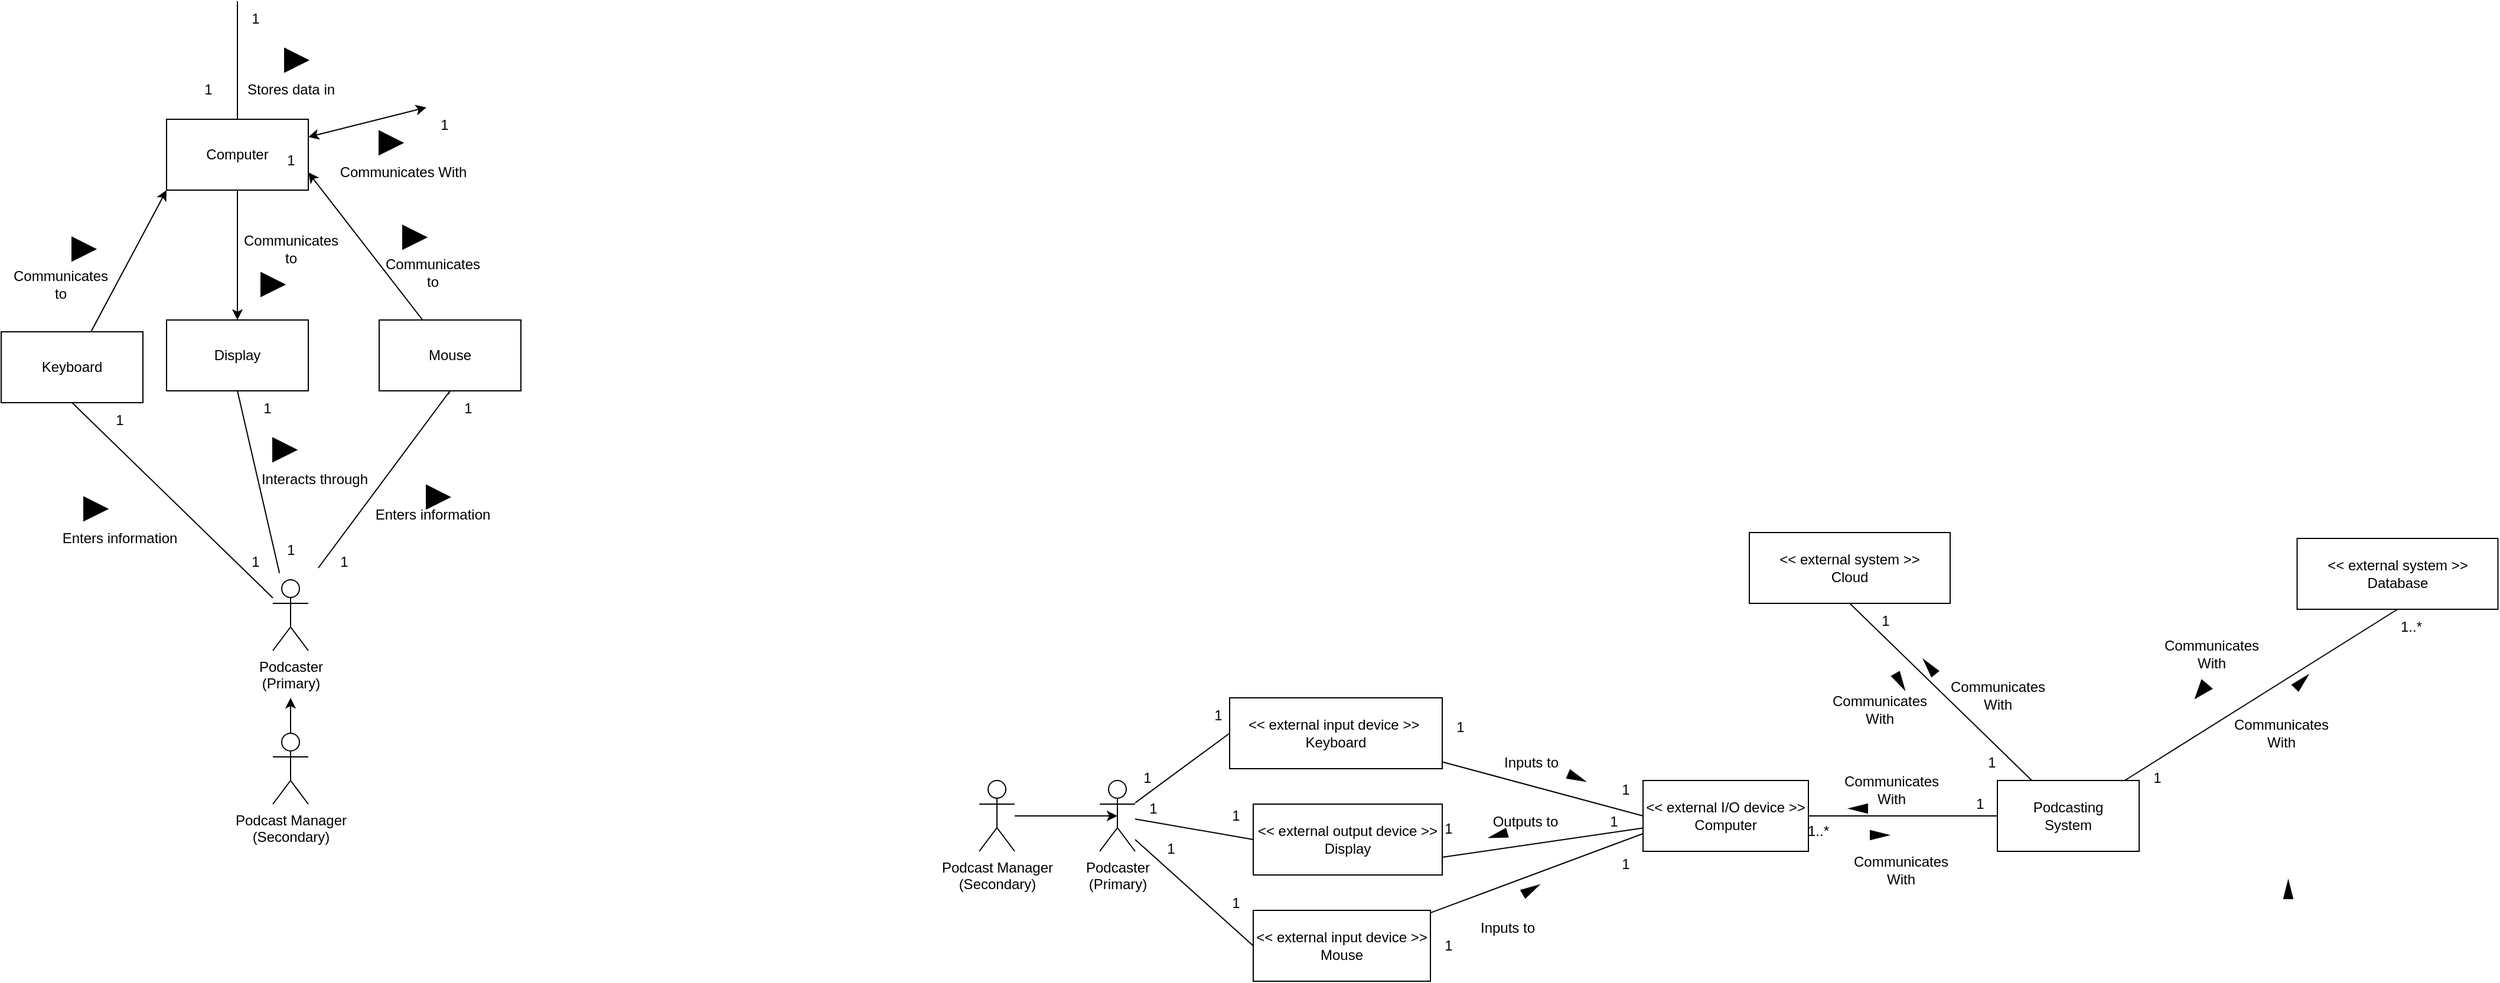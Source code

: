 <mxfile version="21.6.8" type="device">
  <diagram name="Page-1" id="-hiMTYVra8NEYJS90R-R">
    <mxGraphModel dx="1434" dy="2056" grid="1" gridSize="10" guides="1" tooltips="1" connect="1" arrows="1" fold="1" page="1" pageScale="1" pageWidth="850" pageHeight="1100" math="0" shadow="0">
      <root>
        <mxCell id="0" />
        <mxCell id="1" parent="0" />
        <mxCell id="3mSz3onfg45XP_qRRyP_-27" style="rounded=0;orthogonalLoop=1;jettySize=auto;html=1;entryX=0.5;entryY=1;entryDx=0;entryDy=0;endArrow=none;endFill=0;" parent="1" edge="1">
          <mxGeometry relative="1" as="geometry">
            <mxPoint x="498.474" y="323.048" as="sourcePoint" />
            <mxPoint x="500" y="320" as="targetPoint" />
          </mxGeometry>
        </mxCell>
        <mxCell id="3mSz3onfg45XP_qRRyP_-7" value="Podcaster&lt;br&gt;(Primary)" style="shape=umlActor;verticalLabelPosition=bottom;verticalAlign=top;html=1;outlineConnect=0;" parent="1" vertex="1">
          <mxGeometry x="350" y="480" width="30" height="60" as="geometry" />
        </mxCell>
        <mxCell id="3mSz3onfg45XP_qRRyP_-19" value="1" style="text;html=1;align=center;verticalAlign=middle;resizable=0;points=[];autosize=1;strokeColor=none;fillColor=none;" parent="1" vertex="1">
          <mxGeometry x="320" y="450" width="30" height="30" as="geometry" />
        </mxCell>
        <mxCell id="3mSz3onfg45XP_qRRyP_-29" value="1" style="text;html=1;align=center;verticalAlign=middle;resizable=0;points=[];autosize=1;strokeColor=none;fillColor=none;" parent="1" vertex="1">
          <mxGeometry x="350" y="440" width="30" height="30" as="geometry" />
        </mxCell>
        <mxCell id="3mSz3onfg45XP_qRRyP_-30" value="1" style="text;html=1;align=center;verticalAlign=middle;resizable=0;points=[];autosize=1;strokeColor=none;fillColor=none;" parent="1" vertex="1">
          <mxGeometry x="395" y="450" width="30" height="30" as="geometry" />
        </mxCell>
        <mxCell id="3mSz3onfg45XP_qRRyP_-78" style="rounded=0;orthogonalLoop=1;jettySize=auto;html=1;entryX=0;entryY=1;entryDx=0;entryDy=0;" parent="1" source="3mSz3onfg45XP_qRRyP_-32" target="3mSz3onfg45XP_qRRyP_-51" edge="1">
          <mxGeometry relative="1" as="geometry" />
        </mxCell>
        <mxCell id="3mSz3onfg45XP_qRRyP_-32" value="Keyboard" style="rounded=0;whiteSpace=wrap;html=1;" parent="1" vertex="1">
          <mxGeometry x="120" y="270" width="120" height="60" as="geometry" />
        </mxCell>
        <mxCell id="3mSz3onfg45XP_qRRyP_-81" style="rounded=0;orthogonalLoop=1;jettySize=auto;html=1;entryX=1;entryY=0.75;entryDx=0;entryDy=0;" parent="1" source="3mSz3onfg45XP_qRRyP_-33" target="3mSz3onfg45XP_qRRyP_-51" edge="1">
          <mxGeometry relative="1" as="geometry" />
        </mxCell>
        <mxCell id="3mSz3onfg45XP_qRRyP_-33" value="Mouse" style="rounded=0;whiteSpace=wrap;html=1;" parent="1" vertex="1">
          <mxGeometry x="440" y="260" width="120" height="60" as="geometry" />
        </mxCell>
        <mxCell id="3mSz3onfg45XP_qRRyP_-79" value="" style="edgeStyle=orthogonalEdgeStyle;rounded=0;orthogonalLoop=1;jettySize=auto;html=1;entryX=1;entryY=0;entryDx=0;entryDy=0;" parent="1" source="3mSz3onfg45XP_qRRyP_-35" target="3mSz3onfg45XP_qRRyP_-35" edge="1">
          <mxGeometry relative="1" as="geometry">
            <Array as="points">
              <mxPoint x="360" y="260" />
            </Array>
          </mxGeometry>
        </mxCell>
        <mxCell id="3mSz3onfg45XP_qRRyP_-35" value="Display" style="rounded=0;whiteSpace=wrap;html=1;" parent="1" vertex="1">
          <mxGeometry x="260" y="260" width="120" height="60" as="geometry" />
        </mxCell>
        <mxCell id="3mSz3onfg45XP_qRRyP_-37" value="Enters information" style="text;html=1;align=center;verticalAlign=middle;resizable=0;points=[];autosize=1;strokeColor=none;fillColor=none;" parent="1" vertex="1">
          <mxGeometry x="160" y="430" width="120" height="30" as="geometry" />
        </mxCell>
        <mxCell id="3mSz3onfg45XP_qRRyP_-38" value="Enters information" style="text;html=1;align=center;verticalAlign=middle;resizable=0;points=[];autosize=1;strokeColor=none;fillColor=none;" parent="1" vertex="1">
          <mxGeometry x="425" y="410" width="120" height="30" as="geometry" />
        </mxCell>
        <mxCell id="3mSz3onfg45XP_qRRyP_-42" value="" style="rounded=0;orthogonalLoop=1;jettySize=auto;html=1;entryX=0.5;entryY=1;entryDx=0;entryDy=0;endArrow=none;endFill=0;exitX=0.187;exitY=1.147;exitDx=0;exitDy=0;exitPerimeter=0;" parent="1" source="3mSz3onfg45XP_qRRyP_-29" target="3mSz3onfg45XP_qRRyP_-35" edge="1">
          <mxGeometry relative="1" as="geometry">
            <mxPoint x="350.0" y="457.08" as="sourcePoint" />
            <mxPoint x="323.586" y="349.999" as="targetPoint" />
          </mxGeometry>
        </mxCell>
        <mxCell id="3mSz3onfg45XP_qRRyP_-50" style="rounded=0;orthogonalLoop=1;jettySize=auto;html=1;endArrow=none;endFill=0;exitX=0.5;exitY=1;exitDx=0;exitDy=0;" parent="1" source="3mSz3onfg45XP_qRRyP_-32" target="3mSz3onfg45XP_qRRyP_-7" edge="1">
          <mxGeometry relative="1" as="geometry">
            <mxPoint x="197.686" y="357.028" as="sourcePoint" />
          </mxGeometry>
        </mxCell>
        <mxCell id="3mSz3onfg45XP_qRRyP_-49" value="" style="rounded=0;orthogonalLoop=1;jettySize=auto;html=1;entryX=0.5;entryY=1;entryDx=0;entryDy=0;endArrow=none;endFill=0;" parent="1" target="3mSz3onfg45XP_qRRyP_-33" edge="1">
          <mxGeometry relative="1" as="geometry">
            <mxPoint x="388.45" y="470" as="sourcePoint" />
            <mxPoint x="479.993" y="358.123" as="targetPoint" />
          </mxGeometry>
        </mxCell>
        <mxCell id="3mSz3onfg45XP_qRRyP_-70" style="edgeStyle=orthogonalEdgeStyle;rounded=0;orthogonalLoop=1;jettySize=auto;html=1;entryX=0.5;entryY=1;entryDx=0;entryDy=0;endArrow=none;endFill=0;" parent="1" source="3mSz3onfg45XP_qRRyP_-51" edge="1">
          <mxGeometry relative="1" as="geometry">
            <mxPoint x="320" y="-10" as="targetPoint" />
          </mxGeometry>
        </mxCell>
        <mxCell id="3mSz3onfg45XP_qRRyP_-80" style="edgeStyle=orthogonalEdgeStyle;rounded=0;orthogonalLoop=1;jettySize=auto;html=1;entryX=0.5;entryY=0;entryDx=0;entryDy=0;" parent="1" source="3mSz3onfg45XP_qRRyP_-51" target="3mSz3onfg45XP_qRRyP_-35" edge="1">
          <mxGeometry relative="1" as="geometry" />
        </mxCell>
        <mxCell id="3mSz3onfg45XP_qRRyP_-83" style="rounded=0;orthogonalLoop=1;jettySize=auto;html=1;entryX=0;entryY=1;entryDx=0;entryDy=0;startArrow=classic;startFill=1;" parent="1" source="3mSz3onfg45XP_qRRyP_-51" edge="1">
          <mxGeometry relative="1" as="geometry">
            <mxPoint x="479.99" y="80" as="targetPoint" />
          </mxGeometry>
        </mxCell>
        <mxCell id="3mSz3onfg45XP_qRRyP_-51" value="Computer" style="rounded=0;whiteSpace=wrap;html=1;" parent="1" vertex="1">
          <mxGeometry x="260" y="90" width="120" height="60" as="geometry" />
        </mxCell>
        <mxCell id="3mSz3onfg45XP_qRRyP_-67" style="edgeStyle=orthogonalEdgeStyle;rounded=0;orthogonalLoop=1;jettySize=auto;html=1;" parent="1" source="3mSz3onfg45XP_qRRyP_-54" edge="1">
          <mxGeometry relative="1" as="geometry">
            <mxPoint x="365" y="580" as="targetPoint" />
          </mxGeometry>
        </mxCell>
        <mxCell id="3mSz3onfg45XP_qRRyP_-54" value="Podcast Manager&lt;br&gt;(Secondary)" style="shape=umlActor;verticalLabelPosition=bottom;verticalAlign=top;html=1;outlineConnect=0;" parent="1" vertex="1">
          <mxGeometry x="350" y="610" width="30" height="60" as="geometry" />
        </mxCell>
        <mxCell id="3mSz3onfg45XP_qRRyP_-56" value="" style="triangle;whiteSpace=wrap;html=1;fillColor=#000000;" parent="1" vertex="1">
          <mxGeometry x="190" y="410" width="20" height="20" as="geometry" />
        </mxCell>
        <mxCell id="3mSz3onfg45XP_qRRyP_-57" value="" style="triangle;whiteSpace=wrap;html=1;fillColor=#000000;" parent="1" vertex="1">
          <mxGeometry x="479.99" y="400" width="20" height="20" as="geometry" />
        </mxCell>
        <mxCell id="3mSz3onfg45XP_qRRyP_-60" value="" style="triangle;whiteSpace=wrap;html=1;fillColor=#000000;" parent="1" vertex="1">
          <mxGeometry x="350" y="360" width="20" height="20" as="geometry" />
        </mxCell>
        <mxCell id="3mSz3onfg45XP_qRRyP_-62" value="Interacts through" style="text;html=1;align=center;verticalAlign=middle;resizable=0;points=[];autosize=1;strokeColor=none;fillColor=none;" parent="1" vertex="1">
          <mxGeometry x="330" y="380" width="110" height="30" as="geometry" />
        </mxCell>
        <mxCell id="3mSz3onfg45XP_qRRyP_-69" value="Communicates&lt;br&gt;to" style="text;html=1;align=center;verticalAlign=middle;resizable=0;points=[];autosize=1;strokeColor=none;fillColor=none;" parent="1" vertex="1">
          <mxGeometry x="120" y="210" width="100" height="40" as="geometry" />
        </mxCell>
        <mxCell id="3mSz3onfg45XP_qRRyP_-71" value="Stores data in" style="text;html=1;align=center;verticalAlign=middle;resizable=0;points=[];autosize=1;strokeColor=none;fillColor=none;" parent="1" vertex="1">
          <mxGeometry x="315" y="50" width="100" height="30" as="geometry" />
        </mxCell>
        <mxCell id="3mSz3onfg45XP_qRRyP_-74" value="1" style="text;html=1;align=center;verticalAlign=middle;resizable=0;points=[];autosize=1;strokeColor=none;fillColor=none;" parent="1" vertex="1">
          <mxGeometry x="205" y="330" width="30" height="30" as="geometry" />
        </mxCell>
        <mxCell id="3mSz3onfg45XP_qRRyP_-75" value="1" style="text;html=1;align=center;verticalAlign=middle;resizable=0;points=[];autosize=1;strokeColor=none;fillColor=none;" parent="1" vertex="1">
          <mxGeometry x="499.99" y="320" width="30" height="30" as="geometry" />
        </mxCell>
        <mxCell id="3mSz3onfg45XP_qRRyP_-76" value="1" style="text;html=1;align=center;verticalAlign=middle;resizable=0;points=[];autosize=1;strokeColor=none;fillColor=none;" parent="1" vertex="1">
          <mxGeometry x="330" y="320" width="30" height="30" as="geometry" />
        </mxCell>
        <mxCell id="3mSz3onfg45XP_qRRyP_-77" value="1" style="text;html=1;align=center;verticalAlign=middle;resizable=0;points=[];autosize=1;strokeColor=none;fillColor=none;" parent="1" vertex="1">
          <mxGeometry x="320" y="-10" width="30" height="30" as="geometry" />
        </mxCell>
        <mxCell id="3mSz3onfg45XP_qRRyP_-84" value="Communicates With" style="text;html=1;align=center;verticalAlign=middle;resizable=0;points=[];autosize=1;strokeColor=none;fillColor=none;" parent="1" vertex="1">
          <mxGeometry x="395" y="120" width="130" height="30" as="geometry" />
        </mxCell>
        <mxCell id="3mSz3onfg45XP_qRRyP_-85" value="1" style="text;html=1;align=center;verticalAlign=middle;resizable=0;points=[];autosize=1;strokeColor=none;fillColor=none;" parent="1" vertex="1">
          <mxGeometry x="479.99" y="80" width="30" height="30" as="geometry" />
        </mxCell>
        <mxCell id="3mSz3onfg45XP_qRRyP_-86" value="1" style="text;html=1;align=center;verticalAlign=middle;resizable=0;points=[];autosize=1;strokeColor=none;fillColor=none;" parent="1" vertex="1">
          <mxGeometry x="350" y="110" width="30" height="30" as="geometry" />
        </mxCell>
        <mxCell id="3mSz3onfg45XP_qRRyP_-88" value="Communicates&lt;br&gt;to" style="text;html=1;align=center;verticalAlign=middle;resizable=0;points=[];autosize=1;strokeColor=none;fillColor=none;" parent="1" vertex="1">
          <mxGeometry x="435" y="200" width="100" height="40" as="geometry" />
        </mxCell>
        <mxCell id="3mSz3onfg45XP_qRRyP_-89" value="Communicates&lt;br&gt;to" style="text;html=1;align=center;verticalAlign=middle;resizable=0;points=[];autosize=1;strokeColor=none;fillColor=none;" parent="1" vertex="1">
          <mxGeometry x="315" y="180" width="100" height="40" as="geometry" />
        </mxCell>
        <mxCell id="3mSz3onfg45XP_qRRyP_-90" value="" style="triangle;whiteSpace=wrap;html=1;fillColor=#000000;" parent="1" vertex="1">
          <mxGeometry x="459.99" y="180" width="20" height="20" as="geometry" />
        </mxCell>
        <mxCell id="3mSz3onfg45XP_qRRyP_-91" value="" style="triangle;whiteSpace=wrap;html=1;fillColor=#000000;" parent="1" vertex="1">
          <mxGeometry x="340" y="220" width="20" height="20" as="geometry" />
        </mxCell>
        <mxCell id="3mSz3onfg45XP_qRRyP_-96" value="" style="triangle;whiteSpace=wrap;html=1;fillColor=#000000;" parent="1" vertex="1">
          <mxGeometry x="180" y="190" width="20" height="20" as="geometry" />
        </mxCell>
        <mxCell id="3mSz3onfg45XP_qRRyP_-97" value="" style="triangle;whiteSpace=wrap;html=1;fillColor=#000000;" parent="1" vertex="1">
          <mxGeometry x="440" y="100" width="20" height="20" as="geometry" />
        </mxCell>
        <mxCell id="3mSz3onfg45XP_qRRyP_-98" value="" style="triangle;whiteSpace=wrap;html=1;fillColor=#000000;" parent="1" vertex="1">
          <mxGeometry x="360" y="30" width="20" height="20" as="geometry" />
        </mxCell>
        <mxCell id="3mSz3onfg45XP_qRRyP_-100" value="1" style="text;html=1;align=center;verticalAlign=middle;resizable=0;points=[];autosize=1;strokeColor=none;fillColor=none;" parent="1" vertex="1">
          <mxGeometry x="280" y="50" width="30" height="30" as="geometry" />
        </mxCell>
        <mxCell id="rqCUpofp0GI7SjvbgFwu-68" style="rounded=0;orthogonalLoop=1;jettySize=auto;html=1;entryX=0;entryY=0.5;entryDx=0;entryDy=0;endArrow=none;endFill=0;" edge="1" parent="1" source="rqCUpofp0GI7SjvbgFwu-35" target="rqCUpofp0GI7SjvbgFwu-44">
          <mxGeometry relative="1" as="geometry" />
        </mxCell>
        <mxCell id="rqCUpofp0GI7SjvbgFwu-69" style="rounded=0;orthogonalLoop=1;jettySize=auto;html=1;entryX=0;entryY=0.5;entryDx=0;entryDy=0;endArrow=none;endFill=0;" edge="1" parent="1" target="rqCUpofp0GI7SjvbgFwu-42">
          <mxGeometry relative="1" as="geometry">
            <mxPoint x="1080" y="700.001" as="sourcePoint" />
            <mxPoint x="1240" y="919.43" as="targetPoint" />
          </mxGeometry>
        </mxCell>
        <mxCell id="rqCUpofp0GI7SjvbgFwu-76" style="rounded=0;orthogonalLoop=1;jettySize=auto;html=1;entryX=0;entryY=0.5;entryDx=0;entryDy=0;endArrow=none;endFill=0;" edge="1" parent="1" source="rqCUpofp0GI7SjvbgFwu-35" target="rqCUpofp0GI7SjvbgFwu-40">
          <mxGeometry relative="1" as="geometry" />
        </mxCell>
        <mxCell id="rqCUpofp0GI7SjvbgFwu-35" value="Podcaster&lt;br&gt;(Primary)" style="shape=umlActor;verticalLabelPosition=bottom;verticalAlign=top;html=1;outlineConnect=0;" vertex="1" parent="1">
          <mxGeometry x="1050" y="650" width="30" height="60" as="geometry" />
        </mxCell>
        <mxCell id="rqCUpofp0GI7SjvbgFwu-71" style="rounded=0;orthogonalLoop=1;jettySize=auto;html=1;entryX=0;entryY=0.5;entryDx=0;entryDy=0;endArrow=none;endFill=0;" edge="1" parent="1" source="rqCUpofp0GI7SjvbgFwu-40" target="rqCUpofp0GI7SjvbgFwu-51">
          <mxGeometry relative="1" as="geometry" />
        </mxCell>
        <mxCell id="rqCUpofp0GI7SjvbgFwu-40" value="&amp;lt;&amp;lt; external input device &amp;gt;&amp;gt;&amp;nbsp;&lt;br&gt;Keyboard" style="rounded=0;whiteSpace=wrap;html=1;" vertex="1" parent="1">
          <mxGeometry x="1160" y="580" width="180" height="60" as="geometry" />
        </mxCell>
        <mxCell id="rqCUpofp0GI7SjvbgFwu-80" style="rounded=0;orthogonalLoop=1;jettySize=auto;html=1;entryX=0;entryY=0.75;entryDx=0;entryDy=0;endArrow=none;endFill=0;" edge="1" parent="1" source="rqCUpofp0GI7SjvbgFwu-42" target="rqCUpofp0GI7SjvbgFwu-51">
          <mxGeometry relative="1" as="geometry" />
        </mxCell>
        <mxCell id="rqCUpofp0GI7SjvbgFwu-42" value="&amp;lt;&amp;lt; external input device &amp;gt;&amp;gt;&lt;br&gt;Mouse" style="rounded=0;whiteSpace=wrap;html=1;" vertex="1" parent="1">
          <mxGeometry x="1180" y="760" width="150" height="60" as="geometry" />
        </mxCell>
        <mxCell id="rqCUpofp0GI7SjvbgFwu-44" value="&amp;lt;&amp;lt; external output device &amp;gt;&amp;gt;&lt;br&gt;Display" style="rounded=0;whiteSpace=wrap;html=1;" vertex="1" parent="1">
          <mxGeometry x="1180" y="670" width="160" height="60" as="geometry" />
        </mxCell>
        <mxCell id="rqCUpofp0GI7SjvbgFwu-70" style="rounded=0;orthogonalLoop=1;jettySize=auto;html=1;entryX=1;entryY=0.75;entryDx=0;entryDy=0;endArrow=none;endFill=0;" edge="1" parent="1" source="rqCUpofp0GI7SjvbgFwu-51" target="rqCUpofp0GI7SjvbgFwu-44">
          <mxGeometry relative="1" as="geometry" />
        </mxCell>
        <mxCell id="rqCUpofp0GI7SjvbgFwu-78" style="edgeStyle=orthogonalEdgeStyle;rounded=0;orthogonalLoop=1;jettySize=auto;html=1;entryX=0;entryY=0.5;entryDx=0;entryDy=0;endArrow=none;endFill=0;" edge="1" parent="1" source="rqCUpofp0GI7SjvbgFwu-51" target="rqCUpofp0GI7SjvbgFwu-77">
          <mxGeometry relative="1" as="geometry" />
        </mxCell>
        <mxCell id="rqCUpofp0GI7SjvbgFwu-51" value="&amp;lt;&amp;lt; external I/O device &amp;gt;&amp;gt;&lt;br&gt;Computer" style="rounded=0;whiteSpace=wrap;html=1;" vertex="1" parent="1">
          <mxGeometry x="1510" y="650" width="140" height="60" as="geometry" />
        </mxCell>
        <mxCell id="rqCUpofp0GI7SjvbgFwu-52" style="edgeStyle=orthogonalEdgeStyle;rounded=0;orthogonalLoop=1;jettySize=auto;html=1;" edge="1" parent="1" source="rqCUpofp0GI7SjvbgFwu-53">
          <mxGeometry relative="1" as="geometry">
            <mxPoint x="1065" y="680" as="targetPoint" />
          </mxGeometry>
        </mxCell>
        <mxCell id="rqCUpofp0GI7SjvbgFwu-53" value="Podcast Manager&lt;br&gt;(Secondary)" style="shape=umlActor;verticalLabelPosition=bottom;verticalAlign=top;html=1;outlineConnect=0;" vertex="1" parent="1">
          <mxGeometry x="948.03" y="650" width="30" height="60" as="geometry" />
        </mxCell>
        <mxCell id="rqCUpofp0GI7SjvbgFwu-72" value="Inputs to" style="text;html=1;align=center;verticalAlign=middle;resizable=0;points=[];autosize=1;strokeColor=none;fillColor=none;" vertex="1" parent="1">
          <mxGeometry x="1380" y="620" width="70" height="30" as="geometry" />
        </mxCell>
        <mxCell id="rqCUpofp0GI7SjvbgFwu-73" value="Outputs to" style="text;html=1;align=center;verticalAlign=middle;resizable=0;points=[];autosize=1;strokeColor=none;fillColor=none;" vertex="1" parent="1">
          <mxGeometry x="1370" y="670" width="80" height="30" as="geometry" />
        </mxCell>
        <mxCell id="rqCUpofp0GI7SjvbgFwu-74" value="Inputs to" style="text;html=1;align=center;verticalAlign=middle;resizable=0;points=[];autosize=1;strokeColor=none;fillColor=none;" vertex="1" parent="1">
          <mxGeometry x="1360" y="760" width="70" height="30" as="geometry" />
        </mxCell>
        <mxCell id="rqCUpofp0GI7SjvbgFwu-83" style="rounded=0;orthogonalLoop=1;jettySize=auto;html=1;entryX=0.5;entryY=1;entryDx=0;entryDy=0;endArrow=none;endFill=0;" edge="1" parent="1" source="rqCUpofp0GI7SjvbgFwu-77" target="rqCUpofp0GI7SjvbgFwu-81">
          <mxGeometry relative="1" as="geometry" />
        </mxCell>
        <mxCell id="rqCUpofp0GI7SjvbgFwu-84" style="rounded=0;orthogonalLoop=1;jettySize=auto;html=1;entryX=0.5;entryY=1;entryDx=0;entryDy=0;endArrow=none;endFill=0;" edge="1" parent="1" source="rqCUpofp0GI7SjvbgFwu-77" target="rqCUpofp0GI7SjvbgFwu-82">
          <mxGeometry relative="1" as="geometry" />
        </mxCell>
        <mxCell id="rqCUpofp0GI7SjvbgFwu-77" value="Podcasting&lt;br&gt;System" style="rounded=0;whiteSpace=wrap;html=1;" vertex="1" parent="1">
          <mxGeometry x="1810" y="650" width="120" height="60" as="geometry" />
        </mxCell>
        <mxCell id="rqCUpofp0GI7SjvbgFwu-79" value="Communicates&lt;br&gt;With" style="text;html=1;align=center;verticalAlign=middle;resizable=0;points=[];autosize=1;strokeColor=none;fillColor=none;" vertex="1" parent="1">
          <mxGeometry x="1670" y="637.5" width="100" height="40" as="geometry" />
        </mxCell>
        <mxCell id="rqCUpofp0GI7SjvbgFwu-81" value="&amp;lt;&amp;lt; external system &amp;gt;&amp;gt;&lt;br&gt;Cloud" style="rounded=0;whiteSpace=wrap;html=1;" vertex="1" parent="1">
          <mxGeometry x="1600" y="440" width="170" height="60" as="geometry" />
        </mxCell>
        <mxCell id="rqCUpofp0GI7SjvbgFwu-82" value="&amp;lt;&amp;lt; external system &amp;gt;&amp;gt;&lt;br&gt;Database" style="rounded=0;whiteSpace=wrap;html=1;" vertex="1" parent="1">
          <mxGeometry x="2063.75" y="445" width="170" height="60" as="geometry" />
        </mxCell>
        <mxCell id="rqCUpofp0GI7SjvbgFwu-86" value="Communicates&lt;br&gt;With" style="text;html=1;align=center;verticalAlign=middle;resizable=0;points=[];autosize=1;strokeColor=none;fillColor=none;" vertex="1" parent="1">
          <mxGeometry x="1660" y="570" width="100" height="40" as="geometry" />
        </mxCell>
        <mxCell id="rqCUpofp0GI7SjvbgFwu-87" value="Communicates&lt;br&gt;With" style="text;html=1;align=center;verticalAlign=middle;resizable=0;points=[];autosize=1;strokeColor=none;fillColor=none;" vertex="1" parent="1">
          <mxGeometry x="2000" y="590" width="100" height="40" as="geometry" />
        </mxCell>
        <mxCell id="rqCUpofp0GI7SjvbgFwu-88" value="" style="triangle;whiteSpace=wrap;html=1;rotation=-90;fillColor=#000000;" vertex="1" parent="1">
          <mxGeometry x="2048.75" y="738.75" width="15" height="7.5" as="geometry" />
        </mxCell>
        <mxCell id="rqCUpofp0GI7SjvbgFwu-90" value="" style="triangle;whiteSpace=wrap;html=1;rotation=130;fillColor=#000000;" vertex="1" parent="1">
          <mxGeometry x="1975" y="568.75" width="15" height="11.25" as="geometry" />
        </mxCell>
        <mxCell id="rqCUpofp0GI7SjvbgFwu-91" value="" style="triangle;whiteSpace=wrap;html=1;rotation=-129;fillColor=#000000;" vertex="1" parent="1">
          <mxGeometry x="1745" y="550" width="15" height="7.5" as="geometry" />
        </mxCell>
        <mxCell id="rqCUpofp0GI7SjvbgFwu-92" value="" style="triangle;whiteSpace=wrap;html=1;rotation=60;fillColor=#000000;" vertex="1" parent="1">
          <mxGeometry x="1720" y="562.5" width="15" height="7.5" as="geometry" />
        </mxCell>
        <mxCell id="rqCUpofp0GI7SjvbgFwu-93" value="" style="triangle;whiteSpace=wrap;html=1;rotation=-180;fillColor=#000000;" vertex="1" parent="1">
          <mxGeometry x="1685" y="670" width="15" height="7.5" as="geometry" />
        </mxCell>
        <mxCell id="rqCUpofp0GI7SjvbgFwu-94" value="" style="triangle;whiteSpace=wrap;html=1;rotation=0;fillColor=#000000;" vertex="1" parent="1">
          <mxGeometry x="1702.5" y="692.5" width="15" height="7.5" as="geometry" />
        </mxCell>
        <mxCell id="rqCUpofp0GI7SjvbgFwu-95" value="" style="triangle;whiteSpace=wrap;html=1;rotation=-67;fillColor=#000000;direction=south;" vertex="1" parent="1">
          <mxGeometry x="1450" y="640" width="7.5" height="15" as="geometry" />
        </mxCell>
        <mxCell id="rqCUpofp0GI7SjvbgFwu-96" value="" style="triangle;whiteSpace=wrap;html=1;rotation=-30;fillColor=#000000;" vertex="1" parent="1">
          <mxGeometry x="1407.5" y="738.75" width="15" height="7.5" as="geometry" />
        </mxCell>
        <mxCell id="rqCUpofp0GI7SjvbgFwu-97" value="" style="triangle;whiteSpace=wrap;html=1;rotation=-195;fillColor=#000000;" vertex="1" parent="1">
          <mxGeometry x="1380" y="692.5" width="15" height="7.5" as="geometry" />
        </mxCell>
        <mxCell id="rqCUpofp0GI7SjvbgFwu-100" value="Communicates&lt;br&gt;With" style="text;html=1;align=center;verticalAlign=middle;resizable=0;points=[];autosize=1;strokeColor=none;fillColor=none;" vertex="1" parent="1">
          <mxGeometry x="1941.25" y="522.5" width="100" height="40" as="geometry" />
        </mxCell>
        <mxCell id="rqCUpofp0GI7SjvbgFwu-105" value="" style="triangle;whiteSpace=wrap;html=1;rotation=-45;fillColor=#000000;" vertex="1" parent="1">
          <mxGeometry x="2060" y="562.5" width="15" height="7.5" as="geometry" />
        </mxCell>
        <mxCell id="rqCUpofp0GI7SjvbgFwu-106" value="Communicates&lt;br&gt;With" style="text;html=1;align=center;verticalAlign=middle;resizable=0;points=[];autosize=1;strokeColor=none;fillColor=none;" vertex="1" parent="1">
          <mxGeometry x="1760" y="557.5" width="100" height="40" as="geometry" />
        </mxCell>
        <mxCell id="rqCUpofp0GI7SjvbgFwu-107" value="Communicates&lt;br&gt;With" style="text;html=1;align=center;verticalAlign=middle;resizable=0;points=[];autosize=1;strokeColor=none;fillColor=none;" vertex="1" parent="1">
          <mxGeometry x="1677.5" y="706.25" width="100" height="40" as="geometry" />
        </mxCell>
        <mxCell id="rqCUpofp0GI7SjvbgFwu-108" value="1..*" style="text;html=1;align=center;verticalAlign=middle;resizable=0;points=[];autosize=1;strokeColor=none;fillColor=none;" vertex="1" parent="1">
          <mxGeometry x="2140" y="505" width="40" height="30" as="geometry" />
        </mxCell>
        <mxCell id="rqCUpofp0GI7SjvbgFwu-109" value="1" style="text;html=1;align=center;verticalAlign=middle;resizable=0;points=[];autosize=1;strokeColor=none;fillColor=none;" vertex="1" parent="1">
          <mxGeometry x="1930" y="632.5" width="30" height="30" as="geometry" />
        </mxCell>
        <mxCell id="rqCUpofp0GI7SjvbgFwu-110" value="1" style="text;html=1;align=center;verticalAlign=middle;resizable=0;points=[];autosize=1;strokeColor=none;fillColor=none;" vertex="1" parent="1">
          <mxGeometry x="1790" y="620" width="30" height="30" as="geometry" />
        </mxCell>
        <mxCell id="rqCUpofp0GI7SjvbgFwu-111" value="1" style="text;html=1;align=center;verticalAlign=middle;resizable=0;points=[];autosize=1;strokeColor=none;fillColor=none;" vertex="1" parent="1">
          <mxGeometry x="1700" y="500" width="30" height="30" as="geometry" />
        </mxCell>
        <mxCell id="rqCUpofp0GI7SjvbgFwu-112" value="1" style="text;html=1;align=center;verticalAlign=middle;resizable=0;points=[];autosize=1;strokeColor=none;fillColor=none;" vertex="1" parent="1">
          <mxGeometry x="1780" y="655" width="30" height="30" as="geometry" />
        </mxCell>
        <mxCell id="rqCUpofp0GI7SjvbgFwu-113" value="1..*" style="text;html=1;align=center;verticalAlign=middle;resizable=0;points=[];autosize=1;strokeColor=none;fillColor=none;" vertex="1" parent="1">
          <mxGeometry x="1637.5" y="677.5" width="40" height="30" as="geometry" />
        </mxCell>
        <mxCell id="rqCUpofp0GI7SjvbgFwu-114" value="1" style="text;html=1;align=center;verticalAlign=middle;resizable=0;points=[];autosize=1;strokeColor=none;fillColor=none;" vertex="1" parent="1">
          <mxGeometry x="1480" y="642.5" width="30" height="30" as="geometry" />
        </mxCell>
        <mxCell id="rqCUpofp0GI7SjvbgFwu-115" value="1" style="text;html=1;align=center;verticalAlign=middle;resizable=0;points=[];autosize=1;strokeColor=none;fillColor=none;" vertex="1" parent="1">
          <mxGeometry x="1480" y="706.25" width="30" height="30" as="geometry" />
        </mxCell>
        <mxCell id="rqCUpofp0GI7SjvbgFwu-116" value="1" style="text;html=1;align=center;verticalAlign=middle;resizable=0;points=[];autosize=1;strokeColor=none;fillColor=none;" vertex="1" parent="1">
          <mxGeometry x="1470" y="670" width="30" height="30" as="geometry" />
        </mxCell>
        <mxCell id="rqCUpofp0GI7SjvbgFwu-117" value="1" style="text;html=1;align=center;verticalAlign=middle;resizable=0;points=[];autosize=1;strokeColor=none;fillColor=none;" vertex="1" parent="1">
          <mxGeometry x="1330" y="775" width="30" height="30" as="geometry" />
        </mxCell>
        <mxCell id="rqCUpofp0GI7SjvbgFwu-118" value="1" style="text;html=1;align=center;verticalAlign=middle;resizable=0;points=[];autosize=1;strokeColor=none;fillColor=none;" vertex="1" parent="1">
          <mxGeometry x="1330" y="676.25" width="30" height="30" as="geometry" />
        </mxCell>
        <mxCell id="rqCUpofp0GI7SjvbgFwu-119" value="1" style="text;html=1;align=center;verticalAlign=middle;resizable=0;points=[];autosize=1;strokeColor=none;fillColor=none;" vertex="1" parent="1">
          <mxGeometry x="1340" y="590" width="30" height="30" as="geometry" />
        </mxCell>
        <mxCell id="rqCUpofp0GI7SjvbgFwu-120" value="1" style="text;html=1;align=center;verticalAlign=middle;resizable=0;points=[];autosize=1;strokeColor=none;fillColor=none;" vertex="1" parent="1">
          <mxGeometry x="1074.67" y="632.5" width="30" height="30" as="geometry" />
        </mxCell>
        <mxCell id="rqCUpofp0GI7SjvbgFwu-121" value="1" style="text;html=1;align=center;verticalAlign=middle;resizable=0;points=[];autosize=1;strokeColor=none;fillColor=none;" vertex="1" parent="1">
          <mxGeometry x="1080" y="658.75" width="30" height="30" as="geometry" />
        </mxCell>
        <mxCell id="rqCUpofp0GI7SjvbgFwu-122" value="1" style="text;html=1;align=center;verticalAlign=middle;resizable=0;points=[];autosize=1;strokeColor=none;fillColor=none;" vertex="1" parent="1">
          <mxGeometry x="1095.32" y="692.5" width="30" height="30" as="geometry" />
        </mxCell>
        <mxCell id="rqCUpofp0GI7SjvbgFwu-124" value="1" style="text;html=1;align=center;verticalAlign=middle;resizable=0;points=[];autosize=1;strokeColor=none;fillColor=none;" vertex="1" parent="1">
          <mxGeometry x="1135" y="580" width="30" height="30" as="geometry" />
        </mxCell>
        <mxCell id="rqCUpofp0GI7SjvbgFwu-125" value="1" style="text;html=1;align=center;verticalAlign=middle;resizable=0;points=[];autosize=1;strokeColor=none;fillColor=none;" vertex="1" parent="1">
          <mxGeometry x="1150" y="665" width="30" height="30" as="geometry" />
        </mxCell>
        <mxCell id="rqCUpofp0GI7SjvbgFwu-126" value="1" style="text;html=1;align=center;verticalAlign=middle;resizable=0;points=[];autosize=1;strokeColor=none;fillColor=none;" vertex="1" parent="1">
          <mxGeometry x="1150" y="738.75" width="30" height="30" as="geometry" />
        </mxCell>
      </root>
    </mxGraphModel>
  </diagram>
</mxfile>
